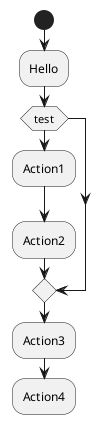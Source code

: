 {
  "sha1": "o944kd1b62004pq1p6n4w1yza1457c0",
  "insertion": {
    "when": "2024-06-04T17:28:39.544Z",
    "user": "plantuml@gmail.com"
  }
}
@startuml
start
:Hello;
if (test) then
	:Action1;
	:Action2;
endif
:Action3;
:Action4;

@enduml
